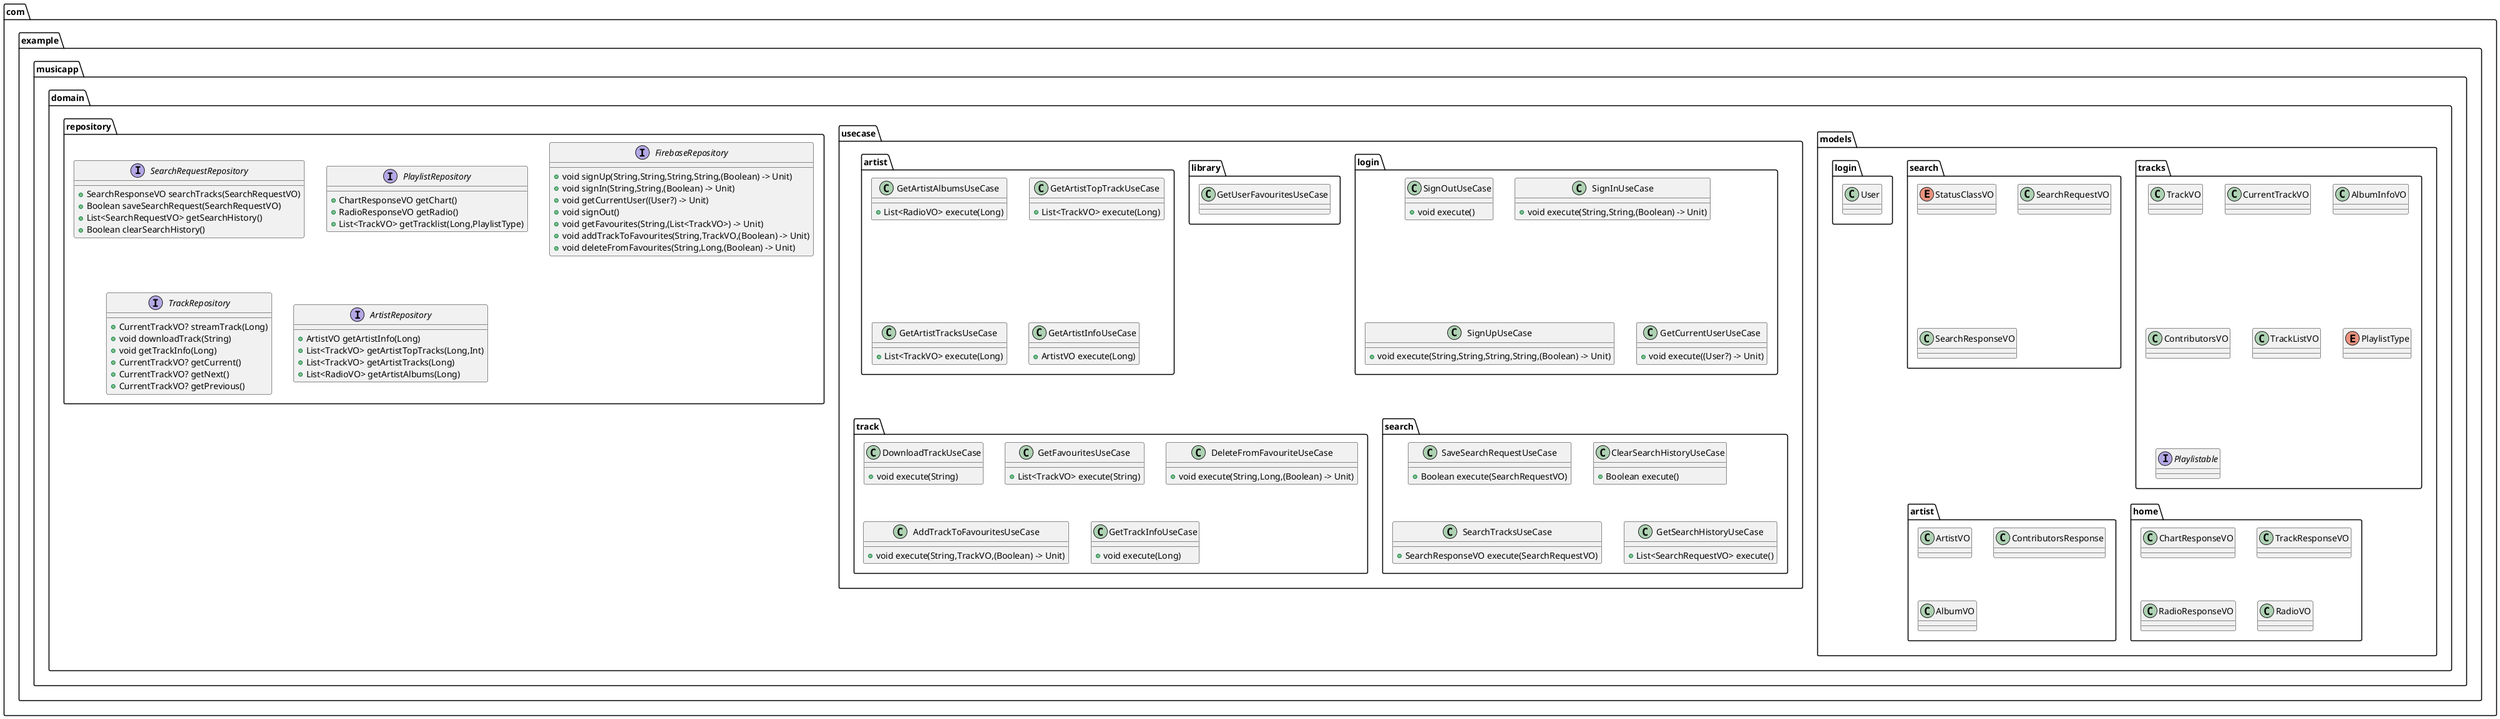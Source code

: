 @startuml
class com.example.musicapp.domain.models.tracks.TrackVO {
}
class com.example.musicapp.domain.usecase.login.SignOutUseCase {
+ void execute()
}

class com.example.musicapp.domain.usecase.library.GetUserFavouritesUseCase {
}
enum com.example.musicapp.domain.models.search.StatusClassVO {
}
class com.example.musicapp.domain.models.home.ChartResponseVO {
}
class com.example.musicapp.domain.models.home.TrackResponseVO {
}
class com.example.musicapp.domain.usecase.artist.GetArtistAlbumsUseCase {
+ List<RadioVO> execute(Long)
}

class com.example.musicapp.domain.usecase.search.SaveSearchRequestUseCase {
+ Boolean execute(SearchRequestVO)
}

interface com.example.musicapp.domain.repository.SearchRequestRepository {
+ SearchResponseVO searchTracks(SearchRequestVO)
+ Boolean saveSearchRequest(SearchRequestVO)
+ List<SearchRequestVO> getSearchHistory()
+ Boolean clearSearchHistory()
}

interface com.example.musicapp.domain.repository.PlaylistRepository {
+ ChartResponseVO getChart()
+ RadioResponseVO getRadio()
+ List<TrackVO> getTracklist(Long,PlaylistType)
}

class com.example.musicapp.domain.models.artist.ArtistVO {
}
class com.example.musicapp.domain.usecase.search.ClearSearchHistoryUseCase {
+ Boolean execute()
}

class com.example.musicapp.domain.models.artist.ContributorsResponse {
}
class com.example.musicapp.domain.usecase.track.DownloadTrackUseCase {
+ void execute(String)
}

class com.example.musicapp.domain.models.tracks.CurrentTrackVO {
}
class com.example.musicapp.domain.models.tracks.AlbumInfoVO {
}
class com.example.musicapp.domain.models.tracks.ContributorsVO {
}
class com.example.musicapp.domain.models.tracks.TrackListVO {
}
class com.example.musicapp.domain.models.search.SearchRequestVO {
}
class com.example.musicapp.domain.usecase.login.SignInUseCase {
+ void execute(String,String,(Boolean) -> Unit)
}

class com.example.musicapp.domain.models.home.RadioResponseVO {
}
class com.example.musicapp.domain.models.home.RadioVO {
}
interface com.example.musicapp.domain.repository.FirebaseRepository {
+ void signUp(String,String,String,String,(Boolean) -> Unit)
+ void signIn(String,String,(Boolean) -> Unit)
+ void getCurrentUser((User?) -> Unit)
+ void signOut()
+ void getFavourites(String,(List<TrackVO>) -> Unit)
+ void addTrackToFavourites(String,TrackVO,(Boolean) -> Unit)
+ void deleteFromFavourites(String,Long,(Boolean) -> Unit)
}

class com.example.musicapp.domain.models.search.SearchResponseVO {
}
interface com.example.musicapp.domain.repository.TrackRepository {
+ CurrentTrackVO? streamTrack(Long)
+ void downloadTrack(String)
+ void getTrackInfo(Long)
+ CurrentTrackVO? getCurrent()
+ CurrentTrackVO? getNext()
+ CurrentTrackVO? getPrevious()
}

class com.example.musicapp.domain.models.artist.AlbumVO {
}
class com.example.musicapp.domain.usecase.search.SearchTracksUseCase {
+ SearchResponseVO execute(SearchRequestVO)
}

class com.example.musicapp.domain.usecase.search.GetSearchHistoryUseCase {
+ List<SearchRequestVO> execute()
}

class com.example.musicapp.domain.usecase.artist.GetArtistTopTrackUseCase {
+ List<TrackVO> execute(Long)
}

class com.example.musicapp.domain.usecase.login.SignUpUseCase {
+ void execute(String,String,String,String,(Boolean) -> Unit)
}

class com.example.musicapp.domain.usecase.track.GetFavouritesUseCase {
+ List<TrackVO> execute(String)
}

enum com.example.musicapp.domain.models.tracks.PlaylistType {
}
class com.example.musicapp.domain.models.login.User {
}
class com.example.musicapp.domain.usecase.track.DeleteFromFavouriteUseCase {
+ void execute(String,Long,(Boolean) -> Unit)
}

class com.example.musicapp.domain.usecase.login.GetCurrentUserUseCase {
+ void execute((User?) -> Unit)
}

interface com.example.musicapp.domain.models.tracks.Playlistable {
}
interface com.example.musicapp.domain.repository.ArtistRepository {
+ ArtistVO getArtistInfo(Long)
+ List<TrackVO> getArtistTopTracks(Long,Int)
+ List<TrackVO> getArtistTracks(Long)
+ List<RadioVO> getArtistAlbums(Long)
}

class com.example.musicapp.domain.usecase.artist.GetArtistTracksUseCase {
+ List<TrackVO> execute(Long)
}

class com.example.musicapp.domain.usecase.artist.GetArtistInfoUseCase {
+ ArtistVO execute(Long)
}

class com.example.musicapp.domain.usecase.track.AddTrackToFavouritesUseCase {
+ void execute(String,TrackVO,(Boolean) -> Unit)
}

class com.example.musicapp.domain.usecase.track.GetTrackInfoUseCase {
+ void execute(Long)
}

@enduml